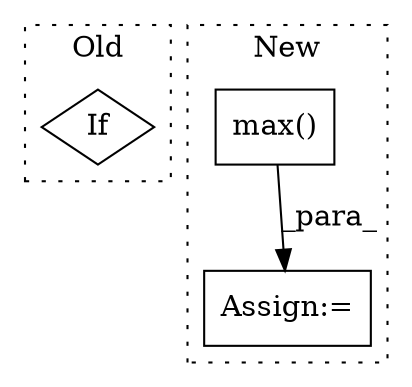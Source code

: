 digraph G {
subgraph cluster0 {
1 [label="If" a="96" s="1459,1477" l="3,14" shape="diamond"];
label = "Old";
style="dotted";
}
subgraph cluster1 {
2 [label="max()" a="75" s="566,580" l="11,15" shape="box"];
3 [label="Assign:=" a="68" s="732" l="3" shape="box"];
label = "New";
style="dotted";
}
2 -> 3 [label="_para_"];
}